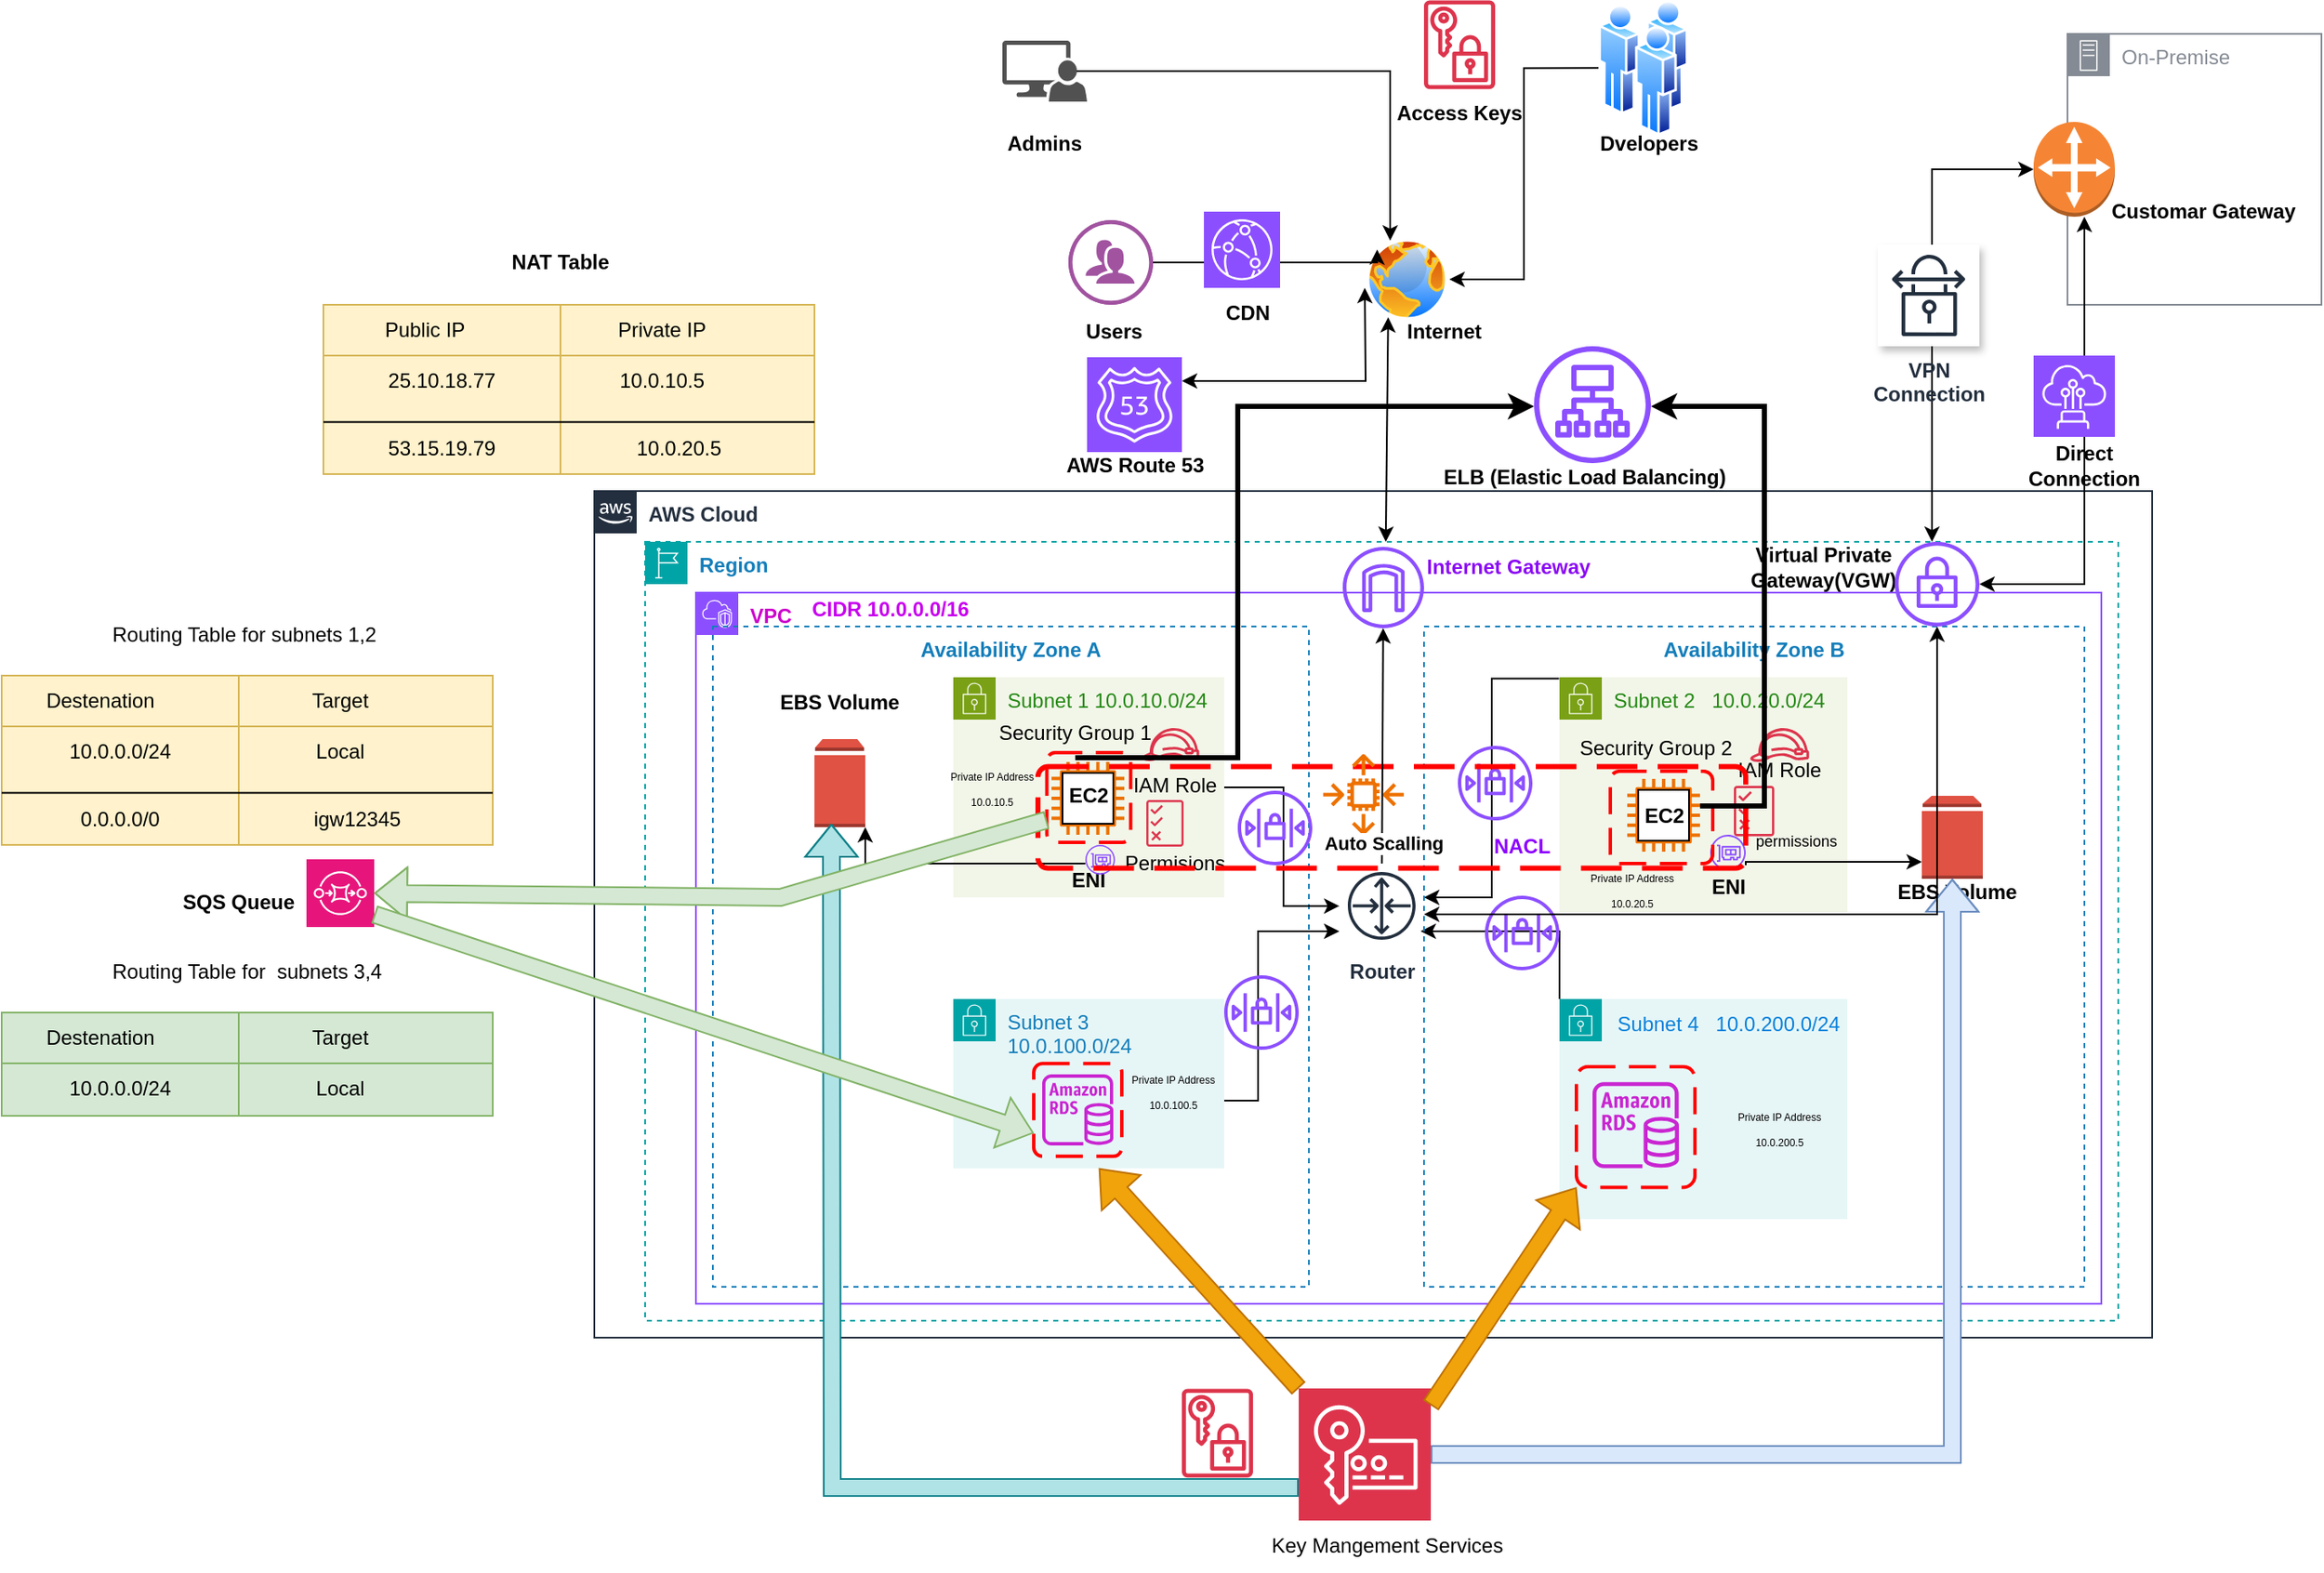 <mxfile version="28.0.6">
  <diagram name="Page-1" id="_2aLorn5Q47gmD0aLEvZ">
    <mxGraphModel dx="3189" dy="3081" grid="1" gridSize="10" guides="1" tooltips="1" connect="1" arrows="1" fold="1" page="1" pageScale="1" pageWidth="291" pageHeight="413" math="0" shadow="0">
      <root>
        <mxCell id="0" />
        <mxCell id="1" parent="0" />
        <mxCell id="qZTHsPg-moOvOqucueSW-2" value="&lt;b&gt;AWS Cloud&lt;/b&gt;" style="points=[[0,0],[0.25,0],[0.5,0],[0.75,0],[1,0],[1,0.25],[1,0.5],[1,0.75],[1,1],[0.75,1],[0.5,1],[0.25,1],[0,1],[0,0.75],[0,0.5],[0,0.25]];outlineConnect=0;gradientColor=none;html=1;whiteSpace=wrap;fontSize=12;fontStyle=0;container=1;pointerEvents=0;collapsible=0;recursiveResize=0;shape=mxgraph.aws4.group;grIcon=mxgraph.aws4.group_aws_cloud_alt;strokeColor=#232F3E;fillColor=none;verticalAlign=top;align=left;spacingLeft=30;fontColor=#232F3E;dashed=0;" parent="1" vertex="1">
          <mxGeometry x="-490" y="-1250" width="920" height="500" as="geometry" />
        </mxCell>
        <mxCell id="6pI-Jd7P8TkUnZFqnIwl-1" value="&lt;b&gt;Region&lt;/b&gt;" style="points=[[0,0],[0.25,0],[0.5,0],[0.75,0],[1,0],[1,0.25],[1,0.5],[1,0.75],[1,1],[0.75,1],[0.5,1],[0.25,1],[0,1],[0,0.75],[0,0.5],[0,0.25]];outlineConnect=0;gradientColor=none;html=1;whiteSpace=wrap;fontSize=12;fontStyle=0;container=1;pointerEvents=0;collapsible=0;recursiveResize=0;shape=mxgraph.aws4.group;grIcon=mxgraph.aws4.group_region;strokeColor=#00A4A6;fillColor=none;verticalAlign=top;align=left;spacingLeft=30;fontColor=#147EBA;dashed=1;" parent="qZTHsPg-moOvOqucueSW-2" vertex="1">
          <mxGeometry x="30" y="30" width="870" height="460" as="geometry" />
        </mxCell>
        <mxCell id="6pI-Jd7P8TkUnZFqnIwl-4" value="&lt;font style=&quot;color: rgb(204, 0, 204);&quot;&gt;&lt;b&gt;VPC&lt;/b&gt;&lt;/font&gt;" style="points=[[0,0],[0.25,0],[0.5,0],[0.75,0],[1,0],[1,0.25],[1,0.5],[1,0.75],[1,1],[0.75,1],[0.5,1],[0.25,1],[0,1],[0,0.75],[0,0.5],[0,0.25]];outlineConnect=0;gradientColor=none;html=1;whiteSpace=wrap;fontSize=12;fontStyle=0;container=1;pointerEvents=0;collapsible=0;recursiveResize=0;shape=mxgraph.aws4.group;grIcon=mxgraph.aws4.group_vpc2;strokeColor=#8C4FFF;fillColor=none;verticalAlign=top;align=left;spacingLeft=30;fontColor=#AAB7B8;dashed=0;" parent="6pI-Jd7P8TkUnZFqnIwl-1" vertex="1">
          <mxGeometry x="30" y="30" width="830" height="420" as="geometry" />
        </mxCell>
        <mxCell id="6pI-Jd7P8TkUnZFqnIwl-5" value="&lt;font style=&quot;color: light-dark(rgb(199, 1, 239), rgb(237, 237, 237));&quot;&gt;&lt;b&gt;CIDR 10.0.0.0/16&lt;/b&gt;&lt;/font&gt;" style="text;html=1;align=center;verticalAlign=middle;whiteSpace=wrap;rounded=0;" parent="6pI-Jd7P8TkUnZFqnIwl-4" vertex="1">
          <mxGeometry x="60" width="110" height="20" as="geometry" />
        </mxCell>
        <mxCell id="6pI-Jd7P8TkUnZFqnIwl-16" value="&lt;b&gt;Router&lt;/b&gt;" style="sketch=0;outlineConnect=0;fontColor=#232F3E;gradientColor=none;strokeColor=#232F3E;fillColor=#ffffff;verticalLabelPosition=bottom;verticalAlign=top;align=center;html=1;fontSize=12;fontStyle=0;aspect=fixed;shape=mxgraph.aws4.resourceIcon;resIcon=mxgraph.aws4.router;strokeWidth=1;" parent="6pI-Jd7P8TkUnZFqnIwl-4" vertex="1">
          <mxGeometry x="380" y="160" width="50" height="50" as="geometry" />
        </mxCell>
        <mxCell id="6pI-Jd7P8TkUnZFqnIwl-2" value="&lt;b&gt;Availability Zone A&lt;/b&gt;" style="fillColor=none;strokeColor=#147EBA;dashed=1;verticalAlign=top;fontStyle=0;fontColor=#147EBA;whiteSpace=wrap;html=1;" parent="6pI-Jd7P8TkUnZFqnIwl-4" vertex="1">
          <mxGeometry x="10" y="20" width="352" height="390" as="geometry" />
        </mxCell>
        <mxCell id="6pI-Jd7P8TkUnZFqnIwl-33" style="edgeStyle=orthogonalEdgeStyle;rounded=0;orthogonalLoop=1;jettySize=auto;html=1;" parent="6pI-Jd7P8TkUnZFqnIwl-4" source="6pI-Jd7P8TkUnZFqnIwl-11" edge="1">
          <mxGeometry relative="1" as="geometry">
            <mxPoint x="380" y="200" as="targetPoint" />
            <Array as="points">
              <mxPoint x="332" y="300" />
              <mxPoint x="332" y="200" />
            </Array>
          </mxGeometry>
        </mxCell>
        <mxCell id="6pI-Jd7P8TkUnZFqnIwl-11" value="Subnet 3&amp;nbsp; &amp;nbsp; 10.0.100.0/24" style="points=[[0,0],[0.25,0],[0.5,0],[0.75,0],[1,0],[1,0.25],[1,0.5],[1,0.75],[1,1],[0.75,1],[0.5,1],[0.25,1],[0,1],[0,0.75],[0,0.5],[0,0.25]];outlineConnect=0;gradientColor=none;html=1;whiteSpace=wrap;fontSize=12;fontStyle=0;container=1;pointerEvents=0;collapsible=0;recursiveResize=0;shape=mxgraph.aws4.group;grIcon=mxgraph.aws4.group_security_group;grStroke=0;strokeColor=#00A4A6;fillColor=#E6F6F7;verticalAlign=top;align=left;spacingLeft=30;fontColor=#147EBA;dashed=0;" parent="6pI-Jd7P8TkUnZFqnIwl-4" vertex="1">
          <mxGeometry x="152" y="240" width="160" height="100" as="geometry" />
        </mxCell>
        <mxCell id="6pI-Jd7P8TkUnZFqnIwl-172" value="" style="sketch=0;outlineConnect=0;fontColor=#232F3E;gradientColor=none;fillColor=#C925D1;strokeColor=none;dashed=0;verticalLabelPosition=bottom;verticalAlign=top;align=center;html=1;fontSize=12;fontStyle=0;aspect=fixed;pointerEvents=1;shape=mxgraph.aws4.rds_instance;" parent="6pI-Jd7P8TkUnZFqnIwl-11" vertex="1">
          <mxGeometry x="52.5" y="44.5" width="42" height="42" as="geometry" />
        </mxCell>
        <mxCell id="6pI-Jd7P8TkUnZFqnIwl-173" value="" style="rounded=1;arcSize=10;dashed=1;strokeColor=#ff0000;fillColor=none;gradientColor=none;dashPattern=8 4;strokeWidth=2;" parent="6pI-Jd7P8TkUnZFqnIwl-11" vertex="1">
          <mxGeometry x="47.5" y="38.13" width="52" height="54.75" as="geometry" />
        </mxCell>
        <mxCell id="6pI-Jd7P8TkUnZFqnIwl-192" value="&lt;font style=&quot;font-size: 6px;&quot;&gt;Private IP Address&lt;/font&gt;&lt;div&gt;&lt;font style=&quot;font-size: 6px;&quot;&gt;10.0.100.5&lt;/font&gt;&lt;/div&gt;" style="text;html=1;align=center;verticalAlign=middle;whiteSpace=wrap;rounded=0;" parent="6pI-Jd7P8TkUnZFqnIwl-11" vertex="1">
          <mxGeometry x="100" y="38" width="60" height="30" as="geometry" />
        </mxCell>
        <mxCell id="6pI-Jd7P8TkUnZFqnIwl-19" style="edgeStyle=orthogonalEdgeStyle;rounded=0;orthogonalLoop=1;jettySize=auto;html=1;" parent="6pI-Jd7P8TkUnZFqnIwl-4" source="6pI-Jd7P8TkUnZFqnIwl-14" edge="1">
          <mxGeometry relative="1" as="geometry">
            <mxPoint x="380" y="185.067" as="targetPoint" />
            <Array as="points">
              <mxPoint x="347" y="115" />
              <mxPoint x="347" y="185" />
            </Array>
          </mxGeometry>
        </mxCell>
        <mxCell id="6pI-Jd7P8TkUnZFqnIwl-14" value="Subnet 1 10.0.10.0/24" style="points=[[0,0],[0.25,0],[0.5,0],[0.75,0],[1,0],[1,0.25],[1,0.5],[1,0.75],[1,1],[0.75,1],[0.5,1],[0.25,1],[0,1],[0,0.75],[0,0.5],[0,0.25]];outlineConnect=0;gradientColor=none;html=1;whiteSpace=wrap;fontSize=12;fontStyle=0;container=1;pointerEvents=0;collapsible=0;recursiveResize=0;shape=mxgraph.aws4.group;grIcon=mxgraph.aws4.group_security_group;grStroke=0;strokeColor=#7AA116;fillColor=#F2F6E8;verticalAlign=top;align=left;spacingLeft=30;fontColor=#248814;dashed=0;" parent="6pI-Jd7P8TkUnZFqnIwl-4" vertex="1">
          <mxGeometry x="152" y="50" width="160" height="130" as="geometry" />
        </mxCell>
        <mxCell id="6pI-Jd7P8TkUnZFqnIwl-91" value="&lt;b&gt;EC2&lt;/b&gt;" style="text;html=1;align=center;verticalAlign=middle;whiteSpace=wrap;rounded=0;" parent="6pI-Jd7P8TkUnZFqnIwl-14" vertex="1">
          <mxGeometry x="50" y="60" width="60" height="30" as="geometry" />
        </mxCell>
        <mxCell id="6pI-Jd7P8TkUnZFqnIwl-92" value="Text" style="text;html=1;align=center;verticalAlign=middle;whiteSpace=wrap;rounded=0;" parent="6pI-Jd7P8TkUnZFqnIwl-14" vertex="1">
          <mxGeometry x="50" y="56" width="60" height="30" as="geometry" />
        </mxCell>
        <mxCell id="6pI-Jd7P8TkUnZFqnIwl-96" value="&lt;b&gt;ENI&lt;/b&gt;" style="text;html=1;align=center;verticalAlign=middle;whiteSpace=wrap;rounded=0;" parent="6pI-Jd7P8TkUnZFqnIwl-14" vertex="1">
          <mxGeometry x="50" y="110" width="60" height="20" as="geometry" />
        </mxCell>
        <mxCell id="6pI-Jd7P8TkUnZFqnIwl-99" value="" style="rounded=1;arcSize=10;dashed=1;strokeColor=#ff0000;fillColor=none;gradientColor=none;dashPattern=8 4;strokeWidth=2;" parent="6pI-Jd7P8TkUnZFqnIwl-14" vertex="1">
          <mxGeometry x="55.25" y="44.5" width="49.5" height="53" as="geometry" />
        </mxCell>
        <mxCell id="6pI-Jd7P8TkUnZFqnIwl-130" value="" style="sketch=0;outlineConnect=0;fontColor=#232F3E;gradientColor=none;fillColor=#DD344C;strokeColor=none;dashed=0;verticalLabelPosition=bottom;verticalAlign=top;align=center;html=1;fontSize=12;fontStyle=0;aspect=fixed;pointerEvents=1;shape=mxgraph.aws4.role;" parent="6pI-Jd7P8TkUnZFqnIwl-14" vertex="1">
          <mxGeometry x="111" y="30" width="34.57" height="19.5" as="geometry" />
        </mxCell>
        <mxCell id="6pI-Jd7P8TkUnZFqnIwl-132" value="IAM Role" style="text;html=1;align=center;verticalAlign=middle;whiteSpace=wrap;rounded=0;" parent="6pI-Jd7P8TkUnZFqnIwl-14" vertex="1">
          <mxGeometry x="102" y="53.84" width="58" height="20" as="geometry" />
        </mxCell>
        <mxCell id="6pI-Jd7P8TkUnZFqnIwl-22" style="edgeStyle=orthogonalEdgeStyle;rounded=0;orthogonalLoop=1;jettySize=auto;html=1;exitX=0;exitY=0;exitDx=0;exitDy=0;" parent="6pI-Jd7P8TkUnZFqnIwl-4" source="6pI-Jd7P8TkUnZFqnIwl-12" edge="1">
          <mxGeometry relative="1" as="geometry">
            <mxPoint x="428" y="200" as="targetPoint" />
            <Array as="points">
              <mxPoint x="510" y="200" />
            </Array>
          </mxGeometry>
        </mxCell>
        <mxCell id="6pI-Jd7P8TkUnZFqnIwl-21" style="rounded=0;orthogonalLoop=1;jettySize=auto;html=1;exitX=0;exitY=0;exitDx=0;exitDy=0;edgeStyle=elbowEdgeStyle;entryX=0.001;entryY=0.419;entryDx=0;entryDy=0;entryPerimeter=0;" parent="6pI-Jd7P8TkUnZFqnIwl-4" edge="1">
          <mxGeometry relative="1" as="geometry">
            <mxPoint x="509.74" y="50.78" as="sourcePoint" />
            <mxPoint x="430" y="180" as="targetPoint" />
          </mxGeometry>
        </mxCell>
        <mxCell id="6pI-Jd7P8TkUnZFqnIwl-6" value="&lt;b&gt;Availability Zone B&lt;/b&gt;" style="fillColor=none;strokeColor=#147EBA;dashed=1;verticalAlign=top;fontStyle=0;fontColor=#147EBA;whiteSpace=wrap;html=1;" parent="6pI-Jd7P8TkUnZFqnIwl-4" vertex="1">
          <mxGeometry x="430" y="20" width="390" height="390" as="geometry" />
        </mxCell>
        <mxCell id="6pI-Jd7P8TkUnZFqnIwl-12" value="" style="points=[[0,0],[0.25,0],[0.5,0],[0.75,0],[1,0],[1,0.25],[1,0.5],[1,0.75],[1,1],[0.75,1],[0.5,1],[0.25,1],[0,1],[0,0.75],[0,0.5],[0,0.25]];outlineConnect=0;gradientColor=none;html=1;whiteSpace=wrap;fontSize=12;fontStyle=0;container=1;pointerEvents=0;collapsible=0;recursiveResize=0;shape=mxgraph.aws4.group;grIcon=mxgraph.aws4.group_security_group;grStroke=0;strokeColor=#00A4A6;fillColor=#E6F6F7;verticalAlign=top;align=left;spacingLeft=30;fontColor=#147EBA;dashed=0;" parent="6pI-Jd7P8TkUnZFqnIwl-4" vertex="1">
          <mxGeometry x="510" y="240" width="170" height="130" as="geometry" />
        </mxCell>
        <mxCell id="6pI-Jd7P8TkUnZFqnIwl-178" value="" style="sketch=0;outlineConnect=0;fontColor=#232F3E;gradientColor=none;fillColor=#C925D1;strokeColor=none;dashed=0;verticalLabelPosition=bottom;verticalAlign=top;align=center;html=1;fontSize=12;fontStyle=0;aspect=fixed;pointerEvents=1;shape=mxgraph.aws4.rds_instance;" parent="6pI-Jd7P8TkUnZFqnIwl-12" vertex="1">
          <mxGeometry x="19.5" y="49" width="51" height="51" as="geometry" />
        </mxCell>
        <mxCell id="6pI-Jd7P8TkUnZFqnIwl-180" value="" style="rounded=1;arcSize=10;dashed=1;strokeColor=#ff0000;fillColor=none;gradientColor=none;dashPattern=8 4;strokeWidth=2;" parent="6pI-Jd7P8TkUnZFqnIwl-12" vertex="1">
          <mxGeometry x="10" y="40" width="70" height="71.25" as="geometry" />
        </mxCell>
        <mxCell id="6pI-Jd7P8TkUnZFqnIwl-191" value="&lt;font style=&quot;font-size: 6px;&quot;&gt;Private IP Address&lt;/font&gt;&lt;div&gt;&lt;font style=&quot;font-size: 6px;&quot;&gt;10.0.200.5&lt;/font&gt;&lt;/div&gt;" style="text;html=1;align=center;verticalAlign=middle;whiteSpace=wrap;rounded=0;" parent="6pI-Jd7P8TkUnZFqnIwl-12" vertex="1">
          <mxGeometry x="100" y="59.5" width="60" height="30" as="geometry" />
        </mxCell>
        <mxCell id="6pI-Jd7P8TkUnZFqnIwl-13" value="Subnet 2&amp;nbsp; &amp;nbsp;10.0.20.0/24" style="points=[[0,0],[0.25,0],[0.5,0],[0.75,0],[1,0],[1,0.25],[1,0.5],[1,0.75],[1,1],[0.75,1],[0.5,1],[0.25,1],[0,1],[0,0.75],[0,0.5],[0,0.25]];outlineConnect=0;gradientColor=none;html=1;whiteSpace=wrap;fontSize=12;fontStyle=0;container=1;pointerEvents=0;collapsible=0;recursiveResize=0;shape=mxgraph.aws4.group;grIcon=mxgraph.aws4.group_security_group;grStroke=0;strokeColor=#7AA116;fillColor=#F2F6E8;verticalAlign=top;align=left;spacingLeft=30;fontColor=#248814;dashed=0;" parent="6pI-Jd7P8TkUnZFqnIwl-4" vertex="1">
          <mxGeometry x="510" y="50" width="170" height="139" as="geometry" />
        </mxCell>
        <mxCell id="6pI-Jd7P8TkUnZFqnIwl-82" value="" style="sketch=0;outlineConnect=0;fontColor=#232F3E;gradientColor=none;fillColor=#8C4FFF;strokeColor=none;dashed=0;verticalLabelPosition=bottom;verticalAlign=top;align=center;html=1;fontSize=12;fontStyle=0;aspect=fixed;pointerEvents=1;shape=mxgraph.aws4.elastic_network_interface;" parent="6pI-Jd7P8TkUnZFqnIwl-13" vertex="1">
          <mxGeometry x="89" y="93" width="21" height="21" as="geometry" />
        </mxCell>
        <mxCell id="6pI-Jd7P8TkUnZFqnIwl-136" value="" style="sketch=0;outlineConnect=0;fontColor=#232F3E;gradientColor=none;fillColor=#DD344C;strokeColor=none;dashed=0;verticalLabelPosition=bottom;verticalAlign=top;align=center;html=1;fontSize=12;fontStyle=0;aspect=fixed;pointerEvents=1;shape=mxgraph.aws4.role;" parent="6pI-Jd7P8TkUnZFqnIwl-13" vertex="1">
          <mxGeometry x="112.28" y="30" width="35.45" height="20" as="geometry" />
        </mxCell>
        <mxCell id="6pI-Jd7P8TkUnZFqnIwl-137" value="IAM Role" style="text;html=1;align=center;verticalAlign=middle;whiteSpace=wrap;rounded=0;" parent="6pI-Jd7P8TkUnZFqnIwl-13" vertex="1">
          <mxGeometry x="100" y="40" width="60" height="30" as="geometry" />
        </mxCell>
        <mxCell id="6pI-Jd7P8TkUnZFqnIwl-61" value="&lt;font color=&quot;#0a81db&quot;&gt;Subnet 4&amp;nbsp; &amp;nbsp;10.0.200.0/24&lt;/font&gt;" style="text;html=1;align=center;verticalAlign=middle;whiteSpace=wrap;rounded=0;" parent="6pI-Jd7P8TkUnZFqnIwl-4" vertex="1">
          <mxGeometry x="520" y="240" width="180" height="30" as="geometry" />
        </mxCell>
        <mxCell id="6pI-Jd7P8TkUnZFqnIwl-73" value="" style="sketch=0;outlineConnect=0;fontColor=#232F3E;gradientColor=none;fillColor=#ED7100;strokeColor=none;dashed=0;verticalLabelPosition=bottom;verticalAlign=top;align=center;html=1;fontSize=12;fontStyle=0;aspect=fixed;pointerEvents=1;shape=mxgraph.aws4.ec2_m1_mac_instance;" parent="6pI-Jd7P8TkUnZFqnIwl-4" vertex="1">
          <mxGeometry x="210" y="100" width="43" height="43" as="geometry" />
        </mxCell>
        <mxCell id="6pI-Jd7P8TkUnZFqnIwl-90" style="edgeStyle=orthogonalEdgeStyle;rounded=0;orthogonalLoop=1;jettySize=auto;html=1;exitX=0;exitY=1;exitDx=0;exitDy=0;" parent="6pI-Jd7P8TkUnZFqnIwl-4" source="6pI-Jd7P8TkUnZFqnIwl-144" target="6pI-Jd7P8TkUnZFqnIwl-86" edge="1">
          <mxGeometry relative="1" as="geometry">
            <Array as="points">
              <mxPoint x="620" y="159" />
            </Array>
          </mxGeometry>
        </mxCell>
        <mxCell id="6pI-Jd7P8TkUnZFqnIwl-83" value="" style="outlineConnect=0;dashed=0;verticalLabelPosition=bottom;verticalAlign=top;align=center;html=1;shape=mxgraph.aws3.volume;fillColor=#E05243;gradientColor=none;" parent="6pI-Jd7P8TkUnZFqnIwl-4" vertex="1">
          <mxGeometry x="70" y="86.5" width="30" height="52" as="geometry" />
        </mxCell>
        <mxCell id="6pI-Jd7P8TkUnZFqnIwl-86" value="" style="outlineConnect=0;dashed=0;verticalLabelPosition=bottom;verticalAlign=top;align=center;html=1;shape=mxgraph.aws3.volume;fillColor=#E05243;gradientColor=none;" parent="6pI-Jd7P8TkUnZFqnIwl-4" vertex="1">
          <mxGeometry x="724" y="120" width="36" height="49" as="geometry" />
        </mxCell>
        <mxCell id="6pI-Jd7P8TkUnZFqnIwl-87" value="&lt;b&gt;EBS Volume&lt;/b&gt;" style="text;html=1;align=center;verticalAlign=middle;whiteSpace=wrap;rounded=0;" parent="6pI-Jd7P8TkUnZFqnIwl-4" vertex="1">
          <mxGeometry x="708.25" y="174" width="74" height="5" as="geometry" />
        </mxCell>
        <mxCell id="6pI-Jd7P8TkUnZFqnIwl-190" style="edgeStyle=orthogonalEdgeStyle;rounded=0;orthogonalLoop=1;jettySize=auto;html=1;" parent="6pI-Jd7P8TkUnZFqnIwl-4" source="6pI-Jd7P8TkUnZFqnIwl-81" target="6pI-Jd7P8TkUnZFqnIwl-83" edge="1">
          <mxGeometry relative="1" as="geometry">
            <Array as="points">
              <mxPoint x="100" y="160" />
            </Array>
          </mxGeometry>
        </mxCell>
        <mxCell id="6pI-Jd7P8TkUnZFqnIwl-81" value="" style="sketch=0;outlineConnect=0;fontColor=#232F3E;gradientColor=none;fillColor=#8C4FFF;strokeColor=none;dashed=0;verticalLabelPosition=bottom;verticalAlign=top;align=center;html=1;fontSize=12;fontStyle=0;aspect=fixed;pointerEvents=1;shape=mxgraph.aws4.elastic_network_interface;" parent="6pI-Jd7P8TkUnZFqnIwl-4" vertex="1">
          <mxGeometry x="230" y="149" width="17.5" height="17.5" as="geometry" />
        </mxCell>
        <mxCell id="6pI-Jd7P8TkUnZFqnIwl-74" value="" style="rounded=0;whiteSpace=wrap;html=1;" parent="6pI-Jd7P8TkUnZFqnIwl-4" vertex="1">
          <mxGeometry x="216.5" y="106.5" width="30" height="30" as="geometry" />
        </mxCell>
        <mxCell id="6pI-Jd7P8TkUnZFqnIwl-93" value="&lt;b&gt;EC2&lt;/b&gt;" style="text;html=1;align=center;verticalAlign=middle;whiteSpace=wrap;rounded=0;" parent="6pI-Jd7P8TkUnZFqnIwl-4" vertex="1">
          <mxGeometry x="202" y="104.5" width="60" height="30" as="geometry" />
        </mxCell>
        <mxCell id="6pI-Jd7P8TkUnZFqnIwl-102" value="" style="rounded=1;arcSize=10;dashed=1;strokeColor=#ff0000;fillColor=none;gradientColor=none;dashPattern=8 4;strokeWidth=2;" parent="6pI-Jd7P8TkUnZFqnIwl-4" vertex="1">
          <mxGeometry x="540" y="105.5" width="60.5" height="54.5" as="geometry" />
        </mxCell>
        <mxCell id="6pI-Jd7P8TkUnZFqnIwl-103" value="Security Group 2" style="text;html=1;align=center;verticalAlign=middle;whiteSpace=wrap;rounded=0;" parent="6pI-Jd7P8TkUnZFqnIwl-4" vertex="1">
          <mxGeometry x="520" y="76.5" width="93.75" height="30" as="geometry" />
        </mxCell>
        <mxCell id="6pI-Jd7P8TkUnZFqnIwl-105" value="" style="sketch=0;outlineConnect=0;fontColor=#232F3E;gradientColor=none;fillColor=#8C4FFF;strokeColor=none;dashed=0;verticalLabelPosition=bottom;verticalAlign=top;align=center;html=1;fontSize=12;fontStyle=0;aspect=fixed;pointerEvents=1;shape=mxgraph.aws4.network_access_control_list;" parent="6pI-Jd7P8TkUnZFqnIwl-4" vertex="1">
          <mxGeometry x="450" y="90.5" width="44" height="44" as="geometry" />
        </mxCell>
        <mxCell id="6pI-Jd7P8TkUnZFqnIwl-107" value="" style="sketch=0;outlineConnect=0;fontColor=#232F3E;gradientColor=none;fillColor=#8C4FFF;strokeColor=none;dashed=0;verticalLabelPosition=bottom;verticalAlign=top;align=center;html=1;fontSize=12;fontStyle=0;aspect=fixed;pointerEvents=1;shape=mxgraph.aws4.network_access_control_list;" parent="6pI-Jd7P8TkUnZFqnIwl-4" vertex="1">
          <mxGeometry x="466" y="179" width="44" height="44" as="geometry" />
        </mxCell>
        <mxCell id="6pI-Jd7P8TkUnZFqnIwl-111" value="" style="sketch=0;outlineConnect=0;fontColor=#232F3E;gradientColor=none;fillColor=#8C4FFF;strokeColor=none;dashed=0;verticalLabelPosition=bottom;verticalAlign=top;align=center;html=1;fontSize=12;fontStyle=0;aspect=fixed;pointerEvents=1;shape=mxgraph.aws4.network_access_control_list;" parent="6pI-Jd7P8TkUnZFqnIwl-4" vertex="1">
          <mxGeometry x="312" y="226" width="44" height="44" as="geometry" />
        </mxCell>
        <mxCell id="6pI-Jd7P8TkUnZFqnIwl-106" value="" style="sketch=0;outlineConnect=0;fontColor=#232F3E;gradientColor=none;fillColor=#8C4FFF;strokeColor=none;dashed=0;verticalLabelPosition=bottom;verticalAlign=top;align=center;html=1;fontSize=12;fontStyle=0;aspect=fixed;pointerEvents=1;shape=mxgraph.aws4.network_access_control_list;" parent="6pI-Jd7P8TkUnZFqnIwl-4" vertex="1">
          <mxGeometry x="320" y="117" width="44" height="44" as="geometry" />
        </mxCell>
        <mxCell id="6pI-Jd7P8TkUnZFqnIwl-122" value="&lt;font style=&quot;font-size: 6px;&quot;&gt;Private IP Address&lt;/font&gt;&lt;div&gt;&lt;font style=&quot;font-size: 6px;&quot;&gt;10.0.10.5&lt;/font&gt;&lt;/div&gt;" style="text;html=1;align=center;verticalAlign=middle;whiteSpace=wrap;rounded=0;" parent="6pI-Jd7P8TkUnZFqnIwl-4" vertex="1">
          <mxGeometry x="130" y="97.5" width="90" height="32.5" as="geometry" />
        </mxCell>
        <mxCell id="6pI-Jd7P8TkUnZFqnIwl-129" value="&lt;font style=&quot;color: light-dark(rgb(140, 0, 255), rgb(237, 237, 237));&quot;&gt;&lt;b&gt;NACL&lt;/b&gt;&lt;/font&gt;" style="text;html=1;align=center;verticalAlign=middle;whiteSpace=wrap;rounded=0;" parent="6pI-Jd7P8TkUnZFqnIwl-4" vertex="1">
          <mxGeometry x="458" y="134.5" width="60" height="30" as="geometry" />
        </mxCell>
        <mxCell id="6pI-Jd7P8TkUnZFqnIwl-131" value="" style="sketch=0;outlineConnect=0;fontColor=#232F3E;gradientColor=none;fillColor=#DD344C;strokeColor=none;dashed=0;verticalLabelPosition=bottom;verticalAlign=top;align=center;html=1;fontSize=12;fontStyle=0;aspect=fixed;pointerEvents=1;shape=mxgraph.aws4.permissions;" parent="6pI-Jd7P8TkUnZFqnIwl-4" vertex="1">
          <mxGeometry x="266" y="122.41" width="22" height="27.68" as="geometry" />
        </mxCell>
        <mxCell id="6pI-Jd7P8TkUnZFqnIwl-133" value="Permisions" style="text;html=1;align=center;verticalAlign=middle;whiteSpace=wrap;rounded=0;" parent="6pI-Jd7P8TkUnZFqnIwl-4" vertex="1">
          <mxGeometry x="254" y="154.18" width="58" height="12.32" as="geometry" />
        </mxCell>
        <mxCell id="6pI-Jd7P8TkUnZFqnIwl-98" value="&lt;b&gt;ENI&lt;/b&gt;" style="text;html=1;align=center;verticalAlign=middle;whiteSpace=wrap;rounded=0;" parent="6pI-Jd7P8TkUnZFqnIwl-4" vertex="1">
          <mxGeometry x="580" y="159" width="60" height="30" as="geometry" />
        </mxCell>
        <mxCell id="6pI-Jd7P8TkUnZFqnIwl-140" value="&lt;font style=&quot;font-size: 6px;&quot;&gt;Private IP Address&lt;/font&gt;&lt;div&gt;&lt;font style=&quot;font-size: 6px;&quot;&gt;10.0.20.5&lt;/font&gt;&lt;/div&gt;" style="text;html=1;align=center;verticalAlign=middle;whiteSpace=wrap;rounded=0;" parent="6pI-Jd7P8TkUnZFqnIwl-4" vertex="1">
          <mxGeometry x="516" y="159" width="74" height="30" as="geometry" />
        </mxCell>
        <mxCell id="6pI-Jd7P8TkUnZFqnIwl-141" value="" style="sketch=0;outlineConnect=0;fontColor=#232F3E;gradientColor=none;fillColor=#DD344C;strokeColor=none;dashed=0;verticalLabelPosition=bottom;verticalAlign=top;align=center;html=1;fontSize=12;fontStyle=0;aspect=fixed;pointerEvents=1;shape=mxgraph.aws4.permissions;" parent="6pI-Jd7P8TkUnZFqnIwl-4" vertex="1">
          <mxGeometry x="613" y="114" width="23.85" height="30" as="geometry" />
        </mxCell>
        <mxCell id="6pI-Jd7P8TkUnZFqnIwl-142" value="&amp;nbsp;" style="text;html=1;align=center;verticalAlign=middle;whiteSpace=wrap;rounded=0;" parent="6pI-Jd7P8TkUnZFqnIwl-4" vertex="1">
          <mxGeometry x="605" y="154" width="40" height="10" as="geometry" />
        </mxCell>
        <mxCell id="6pI-Jd7P8TkUnZFqnIwl-144" value="&lt;font style=&quot;font-size: 9px;&quot;&gt;permissions&lt;/font&gt;" style="text;html=1;align=center;verticalAlign=middle;whiteSpace=wrap;rounded=0;" parent="6pI-Jd7P8TkUnZFqnIwl-4" vertex="1">
          <mxGeometry x="620" y="131" width="60" height="30" as="geometry" />
        </mxCell>
        <mxCell id="6pI-Jd7P8TkUnZFqnIwl-101" value="Security Group 1" style="text;html=1;align=center;verticalAlign=middle;whiteSpace=wrap;rounded=0;" parent="6pI-Jd7P8TkUnZFqnIwl-4" vertex="1">
          <mxGeometry x="170" y="67.5" width="108" height="30" as="geometry" />
        </mxCell>
        <mxCell id="6pI-Jd7P8TkUnZFqnIwl-84" value="&lt;b&gt;EBS Volume&lt;/b&gt;" style="text;html=1;align=center;verticalAlign=middle;whiteSpace=wrap;rounded=0;" parent="6pI-Jd7P8TkUnZFqnIwl-4" vertex="1">
          <mxGeometry x="45" y="50" width="80" height="30" as="geometry" />
        </mxCell>
        <mxCell id="6pI-Jd7P8TkUnZFqnIwl-182" value="" style="shape=flexArrow;endArrow=classic;html=1;rounded=0;exitX=0;exitY=0;exitDx=0;exitDy=0;exitPerimeter=0;fillColor=#f0a30a;strokeColor=#BD7000;" parent="6pI-Jd7P8TkUnZFqnIwl-4" source="6pI-Jd7P8TkUnZFqnIwl-176" edge="1">
          <mxGeometry width="50" height="50" relative="1" as="geometry">
            <mxPoint x="278" y="390" as="sourcePoint" />
            <mxPoint x="238" y="340" as="targetPoint" />
          </mxGeometry>
        </mxCell>
        <mxCell id="6pI-Jd7P8TkUnZFqnIwl-185" value="" style="shape=flexArrow;endArrow=classic;html=1;rounded=0;exitX=0;exitY=0.75;exitDx=0;exitDy=0;exitPerimeter=0;edgeStyle=orthogonalEdgeStyle;fillColor=#b0e3e6;strokeColor=#0e8088;" parent="6pI-Jd7P8TkUnZFqnIwl-4" source="6pI-Jd7P8TkUnZFqnIwl-176" edge="1">
          <mxGeometry width="50" height="50" relative="1" as="geometry">
            <mxPoint x="80" y="500" as="sourcePoint" />
            <mxPoint x="80" y="136.5" as="targetPoint" />
          </mxGeometry>
        </mxCell>
        <mxCell id="AkSDcMJxX0junz5s4r8E-1" value="" style="rounded=1;arcSize=10;dashed=1;strokeColor=#ff0000;fillColor=none;gradientColor=none;dashPattern=8 4;strokeWidth=3;" vertex="1" parent="6pI-Jd7P8TkUnZFqnIwl-4">
          <mxGeometry x="202" y="102.75" width="418" height="60" as="geometry" />
        </mxCell>
        <mxCell id="AkSDcMJxX0junz5s4r8E-3" value="" style="sketch=0;outlineConnect=0;fontColor=#232F3E;gradientColor=none;fillColor=#ED7100;strokeColor=none;dashed=0;verticalLabelPosition=bottom;verticalAlign=top;align=center;html=1;fontSize=12;fontStyle=0;aspect=fixed;pointerEvents=1;shape=mxgraph.aws4.auto_scaling2;strokeWidth=0;" vertex="1" parent="6pI-Jd7P8TkUnZFqnIwl-4">
          <mxGeometry x="370" y="95" width="48" height="48" as="geometry" />
        </mxCell>
        <mxCell id="6pI-Jd7P8TkUnZFqnIwl-128" value="&lt;font color=&quot;#8b0bf4&quot;&gt;&lt;b&gt;Internet Gateway&lt;/b&gt;&lt;/font&gt;" style="text;html=1;align=center;verticalAlign=middle;whiteSpace=wrap;rounded=0;" parent="6pI-Jd7P8TkUnZFqnIwl-1" vertex="1">
          <mxGeometry x="450" width="120" height="30" as="geometry" />
        </mxCell>
        <mxCell id="6pI-Jd7P8TkUnZFqnIwl-210" value="&lt;b&gt;Virtual Private Gateway(VGW)&lt;/b&gt;" style="text;html=1;align=center;verticalAlign=middle;whiteSpace=wrap;rounded=0;" parent="6pI-Jd7P8TkUnZFqnIwl-1" vertex="1">
          <mxGeometry x="660" width="72" height="30" as="geometry" />
        </mxCell>
        <mxCell id="6pI-Jd7P8TkUnZFqnIwl-24" value="" style="image;aspect=fixed;perimeter=ellipsePerimeter;html=1;align=center;shadow=0;dashed=0;spacingTop=3;image=img/lib/active_directory/internet_globe.svg;" parent="1" vertex="1">
          <mxGeometry x="-35" y="-1400" width="50" height="50" as="geometry" />
        </mxCell>
        <mxCell id="6pI-Jd7P8TkUnZFqnIwl-39" value="" style="shape=internalStorage;whiteSpace=wrap;html=1;backgroundOutline=1;dx=140;dy=30;fillColor=#fff2cc;strokeColor=#d6b656;" parent="1" vertex="1">
          <mxGeometry x="-840" y="-1141" width="290" height="100" as="geometry" />
        </mxCell>
        <mxCell id="6pI-Jd7P8TkUnZFqnIwl-40" value="Destenation&amp;nbsp;" style="text;html=1;align=center;verticalAlign=middle;whiteSpace=wrap;rounded=0;" parent="1" vertex="1">
          <mxGeometry x="-810" y="-1141" width="60" height="30" as="geometry" />
        </mxCell>
        <mxCell id="6pI-Jd7P8TkUnZFqnIwl-41" value="Target" style="text;html=1;align=center;verticalAlign=middle;whiteSpace=wrap;rounded=0;" parent="1" vertex="1">
          <mxGeometry x="-670" y="-1141" width="60" height="30" as="geometry" />
        </mxCell>
        <mxCell id="6pI-Jd7P8TkUnZFqnIwl-42" value="Routing Table for subnets 1,2&amp;nbsp;" style="text;html=1;align=center;verticalAlign=middle;whiteSpace=wrap;rounded=0;" parent="1" vertex="1">
          <mxGeometry x="-790" y="-1180" width="190" height="30" as="geometry" />
        </mxCell>
        <mxCell id="6pI-Jd7P8TkUnZFqnIwl-44" value="10.0.0.0/24" style="text;html=1;align=center;verticalAlign=middle;whiteSpace=wrap;rounded=0;" parent="1" vertex="1">
          <mxGeometry x="-840" y="-1111" width="140" height="30" as="geometry" />
        </mxCell>
        <mxCell id="6pI-Jd7P8TkUnZFqnIwl-45" value="Local" style="text;html=1;align=center;verticalAlign=middle;whiteSpace=wrap;rounded=0;" parent="1" vertex="1">
          <mxGeometry x="-680" y="-1111" width="80" height="30" as="geometry" />
        </mxCell>
        <mxCell id="6pI-Jd7P8TkUnZFqnIwl-46" value="" style="endArrow=none;html=1;rounded=0;" parent="1" edge="1">
          <mxGeometry width="50" height="50" relative="1" as="geometry">
            <mxPoint x="-840" y="-1071.77" as="sourcePoint" />
            <mxPoint x="-550" y="-1071.77" as="targetPoint" />
            <Array as="points">
              <mxPoint x="-840" y="-1071.77" />
            </Array>
          </mxGeometry>
        </mxCell>
        <mxCell id="6pI-Jd7P8TkUnZFqnIwl-47" value="0.0.0.0/0" style="text;html=1;align=center;verticalAlign=middle;whiteSpace=wrap;rounded=0;" parent="1" vertex="1">
          <mxGeometry x="-800" y="-1071" width="60" height="30" as="geometry" />
        </mxCell>
        <mxCell id="6pI-Jd7P8TkUnZFqnIwl-48" value="igw12345" style="text;html=1;align=center;verticalAlign=middle;whiteSpace=wrap;rounded=0;" parent="1" vertex="1">
          <mxGeometry x="-660" y="-1071" width="60" height="30" as="geometry" />
        </mxCell>
        <mxCell id="6pI-Jd7P8TkUnZFqnIwl-51" value="" style="shape=internalStorage;whiteSpace=wrap;html=1;backgroundOutline=1;dx=140;dy=30;fillColor=#d5e8d4;strokeColor=#82b366;" parent="1" vertex="1">
          <mxGeometry x="-840" y="-942" width="290" height="61" as="geometry" />
        </mxCell>
        <mxCell id="6pI-Jd7P8TkUnZFqnIwl-52" value="Destenation&amp;nbsp;" style="text;html=1;align=center;verticalAlign=middle;whiteSpace=wrap;rounded=0;" parent="1" vertex="1">
          <mxGeometry x="-810" y="-942" width="60" height="30" as="geometry" />
        </mxCell>
        <mxCell id="6pI-Jd7P8TkUnZFqnIwl-53" value="Target" style="text;html=1;align=center;verticalAlign=middle;whiteSpace=wrap;rounded=0;" parent="1" vertex="1">
          <mxGeometry x="-670" y="-942" width="60" height="30" as="geometry" />
        </mxCell>
        <mxCell id="6pI-Jd7P8TkUnZFqnIwl-54" value="Routing Table for&amp;nbsp; subnets 3,4" style="text;html=1;align=center;verticalAlign=middle;whiteSpace=wrap;rounded=0;" parent="1" vertex="1">
          <mxGeometry x="-790" y="-981" width="190" height="30" as="geometry" />
        </mxCell>
        <mxCell id="6pI-Jd7P8TkUnZFqnIwl-55" value="10.0.0.0/24" style="text;html=1;align=center;verticalAlign=middle;whiteSpace=wrap;rounded=0;" parent="1" vertex="1">
          <mxGeometry x="-840" y="-912" width="140" height="30" as="geometry" />
        </mxCell>
        <mxCell id="6pI-Jd7P8TkUnZFqnIwl-56" value="Local" style="text;html=1;align=center;verticalAlign=middle;whiteSpace=wrap;rounded=0;" parent="1" vertex="1">
          <mxGeometry x="-680" y="-912" width="80" height="30" as="geometry" />
        </mxCell>
        <mxCell id="6pI-Jd7P8TkUnZFqnIwl-79" value="" style="sketch=0;outlineConnect=0;fontColor=#232F3E;gradientColor=none;fillColor=#ED7100;strokeColor=none;dashed=0;verticalLabelPosition=bottom;verticalAlign=top;align=center;html=1;fontSize=12;fontStyle=0;aspect=fixed;pointerEvents=1;shape=mxgraph.aws4.ec2_m1_mac_instance;" parent="1" vertex="1">
          <mxGeometry x="120" y="-1080" width="43" height="43" as="geometry" />
        </mxCell>
        <mxCell id="6pI-Jd7P8TkUnZFqnIwl-80" value="" style="rounded=0;whiteSpace=wrap;html=1;" parent="1" vertex="1">
          <mxGeometry x="126.5" y="-1073.5" width="30" height="30" as="geometry" />
        </mxCell>
        <mxCell id="6pI-Jd7P8TkUnZFqnIwl-97" value="&lt;b&gt;EC2&lt;/b&gt;" style="text;html=1;align=center;verticalAlign=middle;whiteSpace=wrap;rounded=0;" parent="1" vertex="1">
          <mxGeometry x="111.5" y="-1073.5" width="60" height="30" as="geometry" />
        </mxCell>
        <mxCell id="6pI-Jd7P8TkUnZFqnIwl-104" value="&lt;b&gt;Internet&lt;/b&gt;" style="text;html=1;align=center;verticalAlign=middle;whiteSpace=wrap;rounded=0;" parent="1" vertex="1">
          <mxGeometry x="-18" y="-1359" width="60" height="30" as="geometry" />
        </mxCell>
        <mxCell id="6pI-Jd7P8TkUnZFqnIwl-113" value="" style="shape=internalStorage;whiteSpace=wrap;html=1;backgroundOutline=1;dx=140;dy=30;fillColor=#fff2cc;strokeColor=#d6b656;" parent="1" vertex="1">
          <mxGeometry x="-650" y="-1360" width="290" height="100" as="geometry" />
        </mxCell>
        <mxCell id="6pI-Jd7P8TkUnZFqnIwl-114" value="Public IP" style="text;html=1;align=center;verticalAlign=middle;whiteSpace=wrap;rounded=0;" parent="1" vertex="1">
          <mxGeometry x="-620" y="-1360" width="60" height="30" as="geometry" />
        </mxCell>
        <mxCell id="6pI-Jd7P8TkUnZFqnIwl-115" value="Private IP" style="text;html=1;align=center;verticalAlign=middle;whiteSpace=wrap;rounded=0;" parent="1" vertex="1">
          <mxGeometry x="-480" y="-1360" width="60" height="30" as="geometry" />
        </mxCell>
        <mxCell id="6pI-Jd7P8TkUnZFqnIwl-116" value="25.10.18.77" style="text;html=1;align=center;verticalAlign=middle;whiteSpace=wrap;rounded=0;" parent="1" vertex="1">
          <mxGeometry x="-650" y="-1330" width="140" height="30" as="geometry" />
        </mxCell>
        <mxCell id="6pI-Jd7P8TkUnZFqnIwl-117" value="&lt;font&gt;10.0.10.5&lt;/font&gt;" style="text;html=1;align=center;verticalAlign=middle;whiteSpace=wrap;rounded=0;" parent="1" vertex="1">
          <mxGeometry x="-490" y="-1330" width="80" height="30" as="geometry" />
        </mxCell>
        <mxCell id="6pI-Jd7P8TkUnZFqnIwl-118" value="" style="endArrow=none;html=1;rounded=0;" parent="1" edge="1">
          <mxGeometry width="50" height="50" relative="1" as="geometry">
            <mxPoint x="-650" y="-1290.77" as="sourcePoint" />
            <mxPoint x="-360" y="-1290.77" as="targetPoint" />
            <Array as="points">
              <mxPoint x="-650" y="-1290.77" />
            </Array>
          </mxGeometry>
        </mxCell>
        <mxCell id="6pI-Jd7P8TkUnZFqnIwl-119" value="53.15.19.79" style="text;html=1;align=center;verticalAlign=middle;whiteSpace=wrap;rounded=0;" parent="1" vertex="1">
          <mxGeometry x="-610" y="-1290" width="60" height="30" as="geometry" />
        </mxCell>
        <mxCell id="6pI-Jd7P8TkUnZFqnIwl-120" value="&lt;font&gt;10.0.20.5&lt;/font&gt;" style="text;html=1;align=center;verticalAlign=middle;whiteSpace=wrap;rounded=0;" parent="1" vertex="1">
          <mxGeometry x="-470" y="-1290" width="60" height="30" as="geometry" />
        </mxCell>
        <mxCell id="6pI-Jd7P8TkUnZFqnIwl-121" value="&lt;b&gt;NAT Table&lt;/b&gt;" style="text;html=1;align=center;verticalAlign=middle;whiteSpace=wrap;rounded=0;" parent="1" vertex="1">
          <mxGeometry x="-550" y="-1400" width="80" height="30" as="geometry" />
        </mxCell>
        <mxCell id="6pI-Jd7P8TkUnZFqnIwl-167" style="edgeStyle=orthogonalEdgeStyle;rounded=0;orthogonalLoop=1;jettySize=auto;html=1;exitX=1;exitY=0.5;exitDx=0;exitDy=0;exitPerimeter=0;entryX=0;entryY=0;entryDx=0;entryDy=0;" parent="1" source="6pI-Jd7P8TkUnZFqnIwl-124" target="6pI-Jd7P8TkUnZFqnIwl-24" edge="1">
          <mxGeometry relative="1" as="geometry">
            <Array as="points">
              <mxPoint x="-28" y="-1385" />
            </Array>
          </mxGeometry>
        </mxCell>
        <mxCell id="6pI-Jd7P8TkUnZFqnIwl-124" value="" style="verticalLabelPosition=bottom;sketch=0;html=1;fillColor=#A153A0;strokeColor=#ffffff;verticalAlign=top;align=center;points=[[0,0.5,0],[0.125,0.25,0],[0.25,0,0],[0.5,0,0],[0.75,0,0],[0.875,0.25,0],[1,0.5,0],[0.875,0.75,0],[0.75,1,0],[0.5,1,0],[0.125,0.75,0]];pointerEvents=1;shape=mxgraph.cisco_safe.compositeIcon;bgIcon=ellipse;resIcon=mxgraph.cisco_safe.design.users;" parent="1" vertex="1">
          <mxGeometry x="-210" y="-1410" width="50" height="50" as="geometry" />
        </mxCell>
        <mxCell id="6pI-Jd7P8TkUnZFqnIwl-126" value="&lt;b&gt;Users&lt;/b&gt;" style="text;html=1;align=center;verticalAlign=middle;whiteSpace=wrap;rounded=0;" parent="1" vertex="1">
          <mxGeometry x="-213" y="-1359" width="60" height="30" as="geometry" />
        </mxCell>
        <mxCell id="6pI-Jd7P8TkUnZFqnIwl-127" value="" style="endArrow=classic;startArrow=classic;html=1;rounded=0;exitX=0.25;exitY=1;exitDx=0;exitDy=0;" parent="1" source="6pI-Jd7P8TkUnZFqnIwl-24" target="6pI-Jd7P8TkUnZFqnIwl-1" edge="1">
          <mxGeometry width="50" height="50" relative="1" as="geometry">
            <mxPoint x="-10.59" y="-1359" as="sourcePoint" />
            <mxPoint x="-10.59" y="-1289" as="targetPoint" />
          </mxGeometry>
        </mxCell>
        <mxCell id="6pI-Jd7P8TkUnZFqnIwl-25" value="" style="sketch=0;outlineConnect=0;fontColor=#232F3E;gradientColor=none;fillColor=#8C4FFF;strokeColor=none;dashed=0;verticalLabelPosition=bottom;verticalAlign=top;align=center;html=1;fontSize=12;fontStyle=0;aspect=fixed;pointerEvents=1;shape=mxgraph.aws4.internet_gateway;" parent="1" vertex="1">
          <mxGeometry x="-48" y="-1217" width="48" height="48" as="geometry" />
        </mxCell>
        <mxCell id="6pI-Jd7P8TkUnZFqnIwl-63" style="rounded=0;orthogonalLoop=1;jettySize=auto;html=1;" parent="1" source="6pI-Jd7P8TkUnZFqnIwl-16" target="6pI-Jd7P8TkUnZFqnIwl-25" edge="1">
          <mxGeometry relative="1" as="geometry" />
        </mxCell>
        <mxCell id="AkSDcMJxX0junz5s4r8E-5" value="&lt;b&gt;Auto Scalling&lt;/b&gt;" style="edgeLabel;html=1;align=center;verticalAlign=middle;resizable=0;points=[];" vertex="1" connectable="0" parent="6pI-Jd7P8TkUnZFqnIwl-63">
          <mxGeometry x="0.197" relative="1" as="geometry">
            <mxPoint y="71" as="offset" />
          </mxGeometry>
        </mxCell>
        <mxCell id="6pI-Jd7P8TkUnZFqnIwl-158" style="edgeStyle=orthogonalEdgeStyle;rounded=0;orthogonalLoop=1;jettySize=auto;html=1;exitX=0;exitY=0.5;exitDx=0;exitDy=0;entryX=1;entryY=0.5;entryDx=0;entryDy=0;" parent="1" source="6pI-Jd7P8TkUnZFqnIwl-146" target="6pI-Jd7P8TkUnZFqnIwl-24" edge="1">
          <mxGeometry relative="1" as="geometry" />
        </mxCell>
        <mxCell id="6pI-Jd7P8TkUnZFqnIwl-146" value="" style="image;aspect=fixed;perimeter=ellipsePerimeter;html=1;align=center;shadow=0;dashed=0;spacingTop=3;image=img/lib/active_directory/users.svg;" parent="1" vertex="1">
          <mxGeometry x="103" y="-1540" width="53" height="80.3" as="geometry" />
        </mxCell>
        <mxCell id="6pI-Jd7P8TkUnZFqnIwl-148" value="&lt;b&gt;Dvelopers&lt;/b&gt;" style="text;html=1;align=center;verticalAlign=middle;whiteSpace=wrap;rounded=0;" parent="1" vertex="1">
          <mxGeometry x="103" y="-1470" width="60" height="30" as="geometry" />
        </mxCell>
        <mxCell id="6pI-Jd7P8TkUnZFqnIwl-153" style="edgeStyle=orthogonalEdgeStyle;rounded=0;orthogonalLoop=1;jettySize=auto;html=1;exitX=0.88;exitY=0.5;exitDx=0;exitDy=0;exitPerimeter=0;" parent="1" source="6pI-Jd7P8TkUnZFqnIwl-151" target="6pI-Jd7P8TkUnZFqnIwl-24" edge="1">
          <mxGeometry relative="1" as="geometry">
            <Array as="points">
              <mxPoint x="-20" y="-1498" />
            </Array>
          </mxGeometry>
        </mxCell>
        <mxCell id="6pI-Jd7P8TkUnZFqnIwl-151" value="" style="sketch=0;pointerEvents=1;shadow=0;dashed=0;html=1;strokeColor=none;labelPosition=center;verticalLabelPosition=bottom;verticalAlign=top;align=center;fillColor=#515151;shape=mxgraph.mscae.system_center.admin_console" parent="1" vertex="1">
          <mxGeometry x="-249" y="-1516" width="50" height="36" as="geometry" />
        </mxCell>
        <mxCell id="6pI-Jd7P8TkUnZFqnIwl-152" value="&lt;b&gt;Admins&lt;/b&gt;" style="text;html=1;align=center;verticalAlign=middle;whiteSpace=wrap;rounded=0;" parent="1" vertex="1">
          <mxGeometry x="-254" y="-1470" width="60" height="30" as="geometry" />
        </mxCell>
        <mxCell id="6pI-Jd7P8TkUnZFqnIwl-156" value="" style="sketch=0;outlineConnect=0;fontColor=#232F3E;gradientColor=none;fillColor=#DD344C;strokeColor=none;dashed=0;verticalLabelPosition=bottom;verticalAlign=top;align=center;html=1;fontSize=12;fontStyle=0;aspect=fixed;pointerEvents=1;shape=mxgraph.aws4.data_encryption_key;" parent="1" vertex="1">
          <mxGeometry y="-1540" width="42" height="52.84" as="geometry" />
        </mxCell>
        <mxCell id="6pI-Jd7P8TkUnZFqnIwl-157" value="&lt;b&gt;Access Keys&lt;/b&gt;" style="text;html=1;align=center;verticalAlign=middle;whiteSpace=wrap;rounded=0;" parent="1" vertex="1">
          <mxGeometry x="-23" y="-1486.86" width="88" height="27.16" as="geometry" />
        </mxCell>
        <mxCell id="6pI-Jd7P8TkUnZFqnIwl-162" value="" style="sketch=0;points=[[0,0,0],[0.25,0,0],[0.5,0,0],[0.75,0,0],[1,0,0],[0,1,0],[0.25,1,0],[0.5,1,0],[0.75,1,0],[1,1,0],[0,0.25,0],[0,0.5,0],[0,0.75,0],[1,0.25,0],[1,0.5,0],[1,0.75,0]];outlineConnect=0;fontColor=#232F3E;fillColor=#8C4FFF;strokeColor=#ffffff;dashed=0;verticalLabelPosition=bottom;verticalAlign=top;align=center;html=1;fontSize=12;fontStyle=0;aspect=fixed;shape=mxgraph.aws4.resourceIcon;resIcon=mxgraph.aws4.route_53;" parent="1" vertex="1">
          <mxGeometry x="-199" y="-1329" width="56" height="56" as="geometry" />
        </mxCell>
        <mxCell id="6pI-Jd7P8TkUnZFqnIwl-163" value="&lt;b&gt;AWS Route 53&lt;/b&gt;" style="text;html=1;align=center;verticalAlign=middle;whiteSpace=wrap;rounded=0;" parent="1" vertex="1">
          <mxGeometry x="-225.5" y="-1280" width="109" height="30" as="geometry" />
        </mxCell>
        <mxCell id="6pI-Jd7P8TkUnZFqnIwl-165" value="" style="endArrow=classic;startArrow=classic;html=1;rounded=0;exitX=1;exitY=0.25;exitDx=0;exitDy=0;exitPerimeter=0;edgeStyle=orthogonalEdgeStyle;" parent="1" source="6pI-Jd7P8TkUnZFqnIwl-162" edge="1">
          <mxGeometry width="50" height="50" relative="1" as="geometry">
            <mxPoint x="-85" y="-1320" as="sourcePoint" />
            <mxPoint x="-35" y="-1370" as="targetPoint" />
          </mxGeometry>
        </mxCell>
        <mxCell id="6pI-Jd7P8TkUnZFqnIwl-166" value="" style="sketch=0;points=[[0,0,0],[0.25,0,0],[0.5,0,0],[0.75,0,0],[1,0,0],[0,1,0],[0.25,1,0],[0.5,1,0],[0.75,1,0],[1,1,0],[0,0.25,0],[0,0.5,0],[0,0.75,0],[1,0.25,0],[1,0.5,0],[1,0.75,0]];outlineConnect=0;fontColor=#232F3E;fillColor=#8C4FFF;strokeColor=#ffffff;dashed=0;verticalLabelPosition=bottom;verticalAlign=top;align=center;html=1;fontSize=12;fontStyle=0;aspect=fixed;shape=mxgraph.aws4.resourceIcon;resIcon=mxgraph.aws4.cloudfront;" parent="1" vertex="1">
          <mxGeometry x="-130" y="-1415" width="45" height="45" as="geometry" />
        </mxCell>
        <mxCell id="6pI-Jd7P8TkUnZFqnIwl-168" value="&lt;b&gt;CDN&lt;/b&gt;" style="text;html=1;align=center;verticalAlign=middle;whiteSpace=wrap;rounded=0;" parent="1" vertex="1">
          <mxGeometry x="-134" y="-1370" width="60" height="30" as="geometry" />
        </mxCell>
        <mxCell id="6pI-Jd7P8TkUnZFqnIwl-169" value="" style="sketch=0;points=[[0,0,0],[0.25,0,0],[0.5,0,0],[0.75,0,0],[1,0,0],[0,1,0],[0.25,1,0],[0.5,1,0],[0.75,1,0],[1,1,0],[0,0.25,0],[0,0.5,0],[0,0.75,0],[1,0.25,0],[1,0.5,0],[1,0.75,0]];outlineConnect=0;fontColor=#232F3E;fillColor=#E7157B;strokeColor=#ffffff;dashed=0;verticalLabelPosition=bottom;verticalAlign=top;align=center;html=1;fontSize=12;fontStyle=0;aspect=fixed;shape=mxgraph.aws4.resourceIcon;resIcon=mxgraph.aws4.sqs;" parent="1" vertex="1">
          <mxGeometry x="-660" y="-1032.5" width="40" height="40" as="geometry" />
        </mxCell>
        <mxCell id="6pI-Jd7P8TkUnZFqnIwl-170" value="" style="shape=flexArrow;endArrow=classic;html=1;rounded=0;entryX=1;entryY=0.5;entryDx=0;entryDy=0;entryPerimeter=0;exitX=0;exitY=0.75;exitDx=0;exitDy=0;fillColor=#d5e8d4;strokeColor=#82b366;" parent="1" source="6pI-Jd7P8TkUnZFqnIwl-99" target="6pI-Jd7P8TkUnZFqnIwl-169" edge="1">
          <mxGeometry width="50" height="50" relative="1" as="geometry">
            <mxPoint x="-500" y="-1070" as="sourcePoint" />
            <mxPoint x="-532" y="-1020" as="targetPoint" />
            <Array as="points">
              <mxPoint x="-380" y="-1010" />
            </Array>
          </mxGeometry>
        </mxCell>
        <mxCell id="6pI-Jd7P8TkUnZFqnIwl-175" value="" style="shape=flexArrow;endArrow=classic;html=1;rounded=0;entryX=0;entryY=0.75;entryDx=0;entryDy=0;fillColor=#d5e8d4;strokeColor=#82b366;" parent="1" target="6pI-Jd7P8TkUnZFqnIwl-173" edge="1">
          <mxGeometry width="50" height="50" relative="1" as="geometry">
            <mxPoint x="-620" y="-1000" as="sourcePoint" />
            <mxPoint x="-582" y="-840" as="targetPoint" />
          </mxGeometry>
        </mxCell>
        <mxCell id="6pI-Jd7P8TkUnZFqnIwl-223" style="edgeStyle=orthogonalEdgeStyle;rounded=0;orthogonalLoop=1;jettySize=auto;html=1;exitX=1;exitY=0.5;exitDx=0;exitDy=0;exitPerimeter=0;shape=flexArrow;fillColor=#dae8fc;strokeColor=#6c8ebf;" parent="1" source="6pI-Jd7P8TkUnZFqnIwl-176" target="6pI-Jd7P8TkUnZFqnIwl-86" edge="1">
          <mxGeometry relative="1" as="geometry" />
        </mxCell>
        <mxCell id="6pI-Jd7P8TkUnZFqnIwl-176" value="" style="sketch=0;points=[[0,0,0],[0.25,0,0],[0.5,0,0],[0.75,0,0],[1,0,0],[0,1,0],[0.25,1,0],[0.5,1,0],[0.75,1,0],[1,1,0],[0,0.25,0],[0,0.5,0],[0,0.75,0],[1,0.25,0],[1,0.5,0],[1,0.75,0]];outlineConnect=0;fontColor=#232F3E;fillColor=#DD344C;strokeColor=#ffffff;dashed=0;verticalLabelPosition=bottom;verticalAlign=top;align=center;html=1;fontSize=12;fontStyle=0;aspect=fixed;shape=mxgraph.aws4.resourceIcon;resIcon=mxgraph.aws4.key_management_service;" parent="1" vertex="1">
          <mxGeometry x="-74" y="-720" width="78" height="78" as="geometry" />
        </mxCell>
        <mxCell id="6pI-Jd7P8TkUnZFqnIwl-177" value="Key Mangement Services&amp;nbsp;" style="text;html=1;align=center;verticalAlign=middle;whiteSpace=wrap;rounded=0;" parent="1" vertex="1">
          <mxGeometry x="-110" y="-642" width="180" height="30" as="geometry" />
        </mxCell>
        <mxCell id="6pI-Jd7P8TkUnZFqnIwl-181" value="" style="sketch=0;outlineConnect=0;fontColor=#232F3E;gradientColor=none;fillColor=#DD344C;strokeColor=none;dashed=0;verticalLabelPosition=bottom;verticalAlign=top;align=center;html=1;fontSize=12;fontStyle=0;aspect=fixed;pointerEvents=1;shape=mxgraph.aws4.data_encryption_key;" parent="1" vertex="1">
          <mxGeometry x="-143" y="-720" width="42" height="52.84" as="geometry" />
        </mxCell>
        <mxCell id="6pI-Jd7P8TkUnZFqnIwl-183" value="" style="shape=flexArrow;endArrow=classic;html=1;rounded=0;entryX=0;entryY=1;entryDx=0;entryDy=0;fillColor=#f0a30a;strokeColor=#BD7000;" parent="1" target="6pI-Jd7P8TkUnZFqnIwl-180" edge="1">
          <mxGeometry width="50" height="50" relative="1" as="geometry">
            <mxPoint x="4" y="-710" as="sourcePoint" />
            <mxPoint x="54" y="-760" as="targetPoint" />
          </mxGeometry>
        </mxCell>
        <mxCell id="6pI-Jd7P8TkUnZFqnIwl-189" value="&lt;b&gt;SQS Queue&lt;/b&gt;" style="text;html=1;align=center;verticalAlign=middle;whiteSpace=wrap;rounded=0;" parent="1" vertex="1">
          <mxGeometry x="-740" y="-1022.5" width="80" height="30" as="geometry" />
        </mxCell>
        <mxCell id="6pI-Jd7P8TkUnZFqnIwl-193" value="" style="sketch=0;outlineConnect=0;fontColor=#232F3E;gradientColor=none;fillColor=#8C4FFF;strokeColor=none;dashed=0;verticalLabelPosition=bottom;verticalAlign=top;align=center;html=1;fontSize=12;fontStyle=0;aspect=fixed;pointerEvents=1;shape=mxgraph.aws4.application_load_balancer;" parent="1" vertex="1">
          <mxGeometry x="65" y="-1335.5" width="69" height="69" as="geometry" />
        </mxCell>
        <mxCell id="6pI-Jd7P8TkUnZFqnIwl-197" style="edgeStyle=orthogonalEdgeStyle;rounded=0;orthogonalLoop=1;jettySize=auto;html=1;exitX=0.5;exitY=1;exitDx=0;exitDy=0;strokeWidth=3;" parent="1" source="6pI-Jd7P8TkUnZFqnIwl-101" target="6pI-Jd7P8TkUnZFqnIwl-193" edge="1">
          <mxGeometry relative="1" as="geometry">
            <Array as="points">
              <mxPoint x="-110" y="-1092" />
              <mxPoint x="-110" y="-1300" />
            </Array>
          </mxGeometry>
        </mxCell>
        <mxCell id="6pI-Jd7P8TkUnZFqnIwl-198" style="edgeStyle=orthogonalEdgeStyle;rounded=0;orthogonalLoop=1;jettySize=auto;html=1;strokeWidth=3;" parent="1" source="6pI-Jd7P8TkUnZFqnIwl-79" target="6pI-Jd7P8TkUnZFqnIwl-193" edge="1">
          <mxGeometry relative="1" as="geometry">
            <mxPoint x="200" y="-1300" as="targetPoint" />
            <Array as="points">
              <mxPoint x="201" y="-1064" />
              <mxPoint x="201" y="-1300" />
            </Array>
          </mxGeometry>
        </mxCell>
        <mxCell id="6pI-Jd7P8TkUnZFqnIwl-199" value="&lt;b&gt;ELB (Elastic Load Balancing)&lt;/b&gt;" style="text;html=1;align=center;verticalAlign=middle;whiteSpace=wrap;rounded=0;" parent="1" vertex="1">
          <mxGeometry y="-1273" width="190" height="30" as="geometry" />
        </mxCell>
        <mxCell id="6pI-Jd7P8TkUnZFqnIwl-200" value="On-Premise" style="sketch=0;outlineConnect=0;gradientColor=none;html=1;whiteSpace=wrap;fontSize=12;fontStyle=0;shape=mxgraph.aws4.group;grIcon=mxgraph.aws4.group_on_premise;strokeColor=#858B94;fillColor=none;verticalAlign=top;align=left;spacingLeft=30;fontColor=#858B94;dashed=0;" parent="1" vertex="1">
          <mxGeometry x="380" y="-1520" width="150" height="160" as="geometry" />
        </mxCell>
        <mxCell id="6pI-Jd7P8TkUnZFqnIwl-201" value="" style="outlineConnect=0;dashed=0;verticalLabelPosition=bottom;verticalAlign=top;align=center;html=1;shape=mxgraph.aws3.customer_gateway;fillColor=#F58534;gradientColor=none;" parent="1" vertex="1">
          <mxGeometry x="360" y="-1468" width="48" height="56" as="geometry" />
        </mxCell>
        <mxCell id="6pI-Jd7P8TkUnZFqnIwl-202" value="&lt;b&gt;Customar Gateway&lt;/b&gt;" style="text;html=1;align=center;verticalAlign=middle;whiteSpace=wrap;rounded=0;" parent="1" vertex="1">
          <mxGeometry x="391" y="-1430" width="139" height="30" as="geometry" />
        </mxCell>
        <mxCell id="6pI-Jd7P8TkUnZFqnIwl-209" value="" style="sketch=0;outlineConnect=0;fontColor=#232F3E;gradientColor=none;fillColor=#8C4FFF;strokeColor=none;dashed=0;verticalLabelPosition=bottom;verticalAlign=top;align=center;html=1;fontSize=12;fontStyle=0;aspect=fixed;pointerEvents=1;shape=mxgraph.aws4.vpn_gateway;" parent="1" vertex="1">
          <mxGeometry x="278" y="-1220" width="50" height="50" as="geometry" />
        </mxCell>
        <mxCell id="6pI-Jd7P8TkUnZFqnIwl-213" value="" style="endArrow=classic;startArrow=classic;html=1;rounded=0;edgeStyle=orthogonalEdgeStyle;" parent="1" source="6pI-Jd7P8TkUnZFqnIwl-16" target="6pI-Jd7P8TkUnZFqnIwl-209" edge="1">
          <mxGeometry width="50" height="50" relative="1" as="geometry">
            <mxPoint x="230" y="-1050" as="sourcePoint" />
            <mxPoint x="280" y="-1100" as="targetPoint" />
            <Array as="points">
              <mxPoint x="303" y="-1000" />
            </Array>
          </mxGeometry>
        </mxCell>
        <mxCell id="6pI-Jd7P8TkUnZFqnIwl-217" value="&lt;b&gt;Direct Connection&lt;/b&gt;" style="text;html=1;align=center;verticalAlign=middle;whiteSpace=wrap;rounded=0;" parent="1" vertex="1">
          <mxGeometry x="360" y="-1280" width="60" height="30" as="geometry" />
        </mxCell>
        <mxCell id="6pI-Jd7P8TkUnZFqnIwl-219" value="" style="endArrow=classic;startArrow=classic;html=1;rounded=0;edgeStyle=orthogonalEdgeStyle;shadow=0;flowAnimation=0;" parent="1" source="6pI-Jd7P8TkUnZFqnIwl-209" target="6pI-Jd7P8TkUnZFqnIwl-201" edge="1">
          <mxGeometry width="50" height="50" relative="1" as="geometry">
            <mxPoint x="110" y="-1340" as="sourcePoint" />
            <mxPoint x="160" y="-1390" as="targetPoint" />
            <Array as="points">
              <mxPoint x="300" y="-1440" />
            </Array>
          </mxGeometry>
        </mxCell>
        <mxCell id="6pI-Jd7P8TkUnZFqnIwl-221" value="" style="endArrow=classic;startArrow=classic;html=1;rounded=0;" parent="1" source="6pI-Jd7P8TkUnZFqnIwl-209" edge="1">
          <mxGeometry width="50" height="50" relative="1" as="geometry">
            <mxPoint x="340" y="-1362" as="sourcePoint" />
            <mxPoint x="390" y="-1412" as="targetPoint" />
            <Array as="points">
              <mxPoint x="390" y="-1195" />
            </Array>
          </mxGeometry>
        </mxCell>
        <mxCell id="6pI-Jd7P8TkUnZFqnIwl-215" value="" style="sketch=0;points=[[0,0,0],[0.25,0,0],[0.5,0,0],[0.75,0,0],[1,0,0],[0,1,0],[0.25,1,0],[0.5,1,0],[0.75,1,0],[1,1,0],[0,0.25,0],[0,0.5,0],[0,0.75,0],[1,0.25,0],[1,0.5,0],[1,0.75,0]];outlineConnect=0;fontColor=#232F3E;fillColor=#8C4FFF;strokeColor=#ffffff;dashed=0;verticalLabelPosition=bottom;verticalAlign=top;align=center;html=1;fontSize=12;fontStyle=0;aspect=fixed;shape=mxgraph.aws4.resourceIcon;resIcon=mxgraph.aws4.direct_connect;" parent="1" vertex="1">
          <mxGeometry x="360" y="-1330" width="48" height="48" as="geometry" />
        </mxCell>
        <mxCell id="6pI-Jd7P8TkUnZFqnIwl-203" value="&lt;b&gt;VPN&lt;br&gt;Connection&lt;/b&gt;" style="sketch=0;outlineConnect=0;fontColor=#232F3E;gradientColor=none;strokeColor=#232F3E;fillColor=#ffffff;dashed=0;verticalLabelPosition=bottom;verticalAlign=top;align=center;html=1;fontSize=12;fontStyle=0;aspect=fixed;shape=mxgraph.aws4.resourceIcon;resIcon=mxgraph.aws4.vpn_connection;shadow=1;" parent="1" vertex="1">
          <mxGeometry x="268" y="-1395.5" width="60" height="60" as="geometry" />
        </mxCell>
      </root>
    </mxGraphModel>
  </diagram>
</mxfile>

